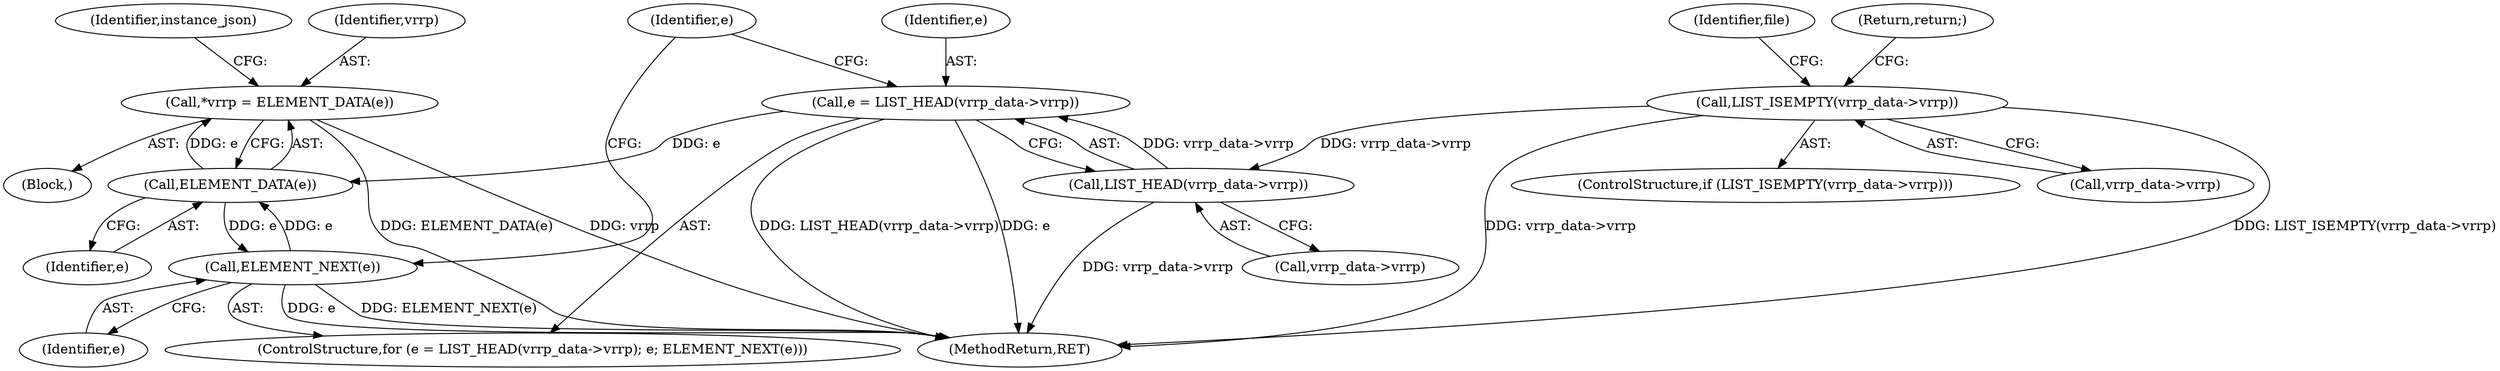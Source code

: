 digraph "0_keepalived_04f2d32871bb3b11d7dc024039952f2fe2750306_3@pointer" {
"1000153" [label="(Call,*vrrp = ELEMENT_DATA(e))"];
"1000155" [label="(Call,ELEMENT_DATA(e))"];
"1000139" [label="(Call,ELEMENT_NEXT(e))"];
"1000132" [label="(Call,e = LIST_HEAD(vrrp_data->vrrp))"];
"1000134" [label="(Call,LIST_HEAD(vrrp_data->vrrp))"];
"1000107" [label="(Call,LIST_ISEMPTY(vrrp_data->vrrp))"];
"1000960" [label="(MethodReturn,RET)"];
"1000133" [label="(Identifier,e)"];
"1000107" [label="(Call,LIST_ISEMPTY(vrrp_data->vrrp))"];
"1000106" [label="(ControlStructure,if (LIST_ISEMPTY(vrrp_data->vrrp)))"];
"1000140" [label="(Identifier,e)"];
"1000108" [label="(Call,vrrp_data->vrrp)"];
"1000156" [label="(Identifier,e)"];
"1000131" [label="(ControlStructure,for (e = LIST_HEAD(vrrp_data->vrrp); e; ELEMENT_NEXT(e)))"];
"1000135" [label="(Call,vrrp_data->vrrp)"];
"1000153" [label="(Call,*vrrp = ELEMENT_DATA(e))"];
"1000154" [label="(Identifier,vrrp)"];
"1000111" [label="(Return,return;)"];
"1000138" [label="(Identifier,e)"];
"1000155" [label="(Call,ELEMENT_DATA(e))"];
"1000139" [label="(Call,ELEMENT_NEXT(e))"];
"1000134" [label="(Call,LIST_HEAD(vrrp_data->vrrp))"];
"1000132" [label="(Call,e = LIST_HEAD(vrrp_data->vrrp))"];
"1000141" [label="(Block,)"];
"1000158" [label="(Identifier,instance_json)"];
"1000113" [label="(Identifier,file)"];
"1000153" -> "1000141"  [label="AST: "];
"1000153" -> "1000155"  [label="CFG: "];
"1000154" -> "1000153"  [label="AST: "];
"1000155" -> "1000153"  [label="AST: "];
"1000158" -> "1000153"  [label="CFG: "];
"1000153" -> "1000960"  [label="DDG: ELEMENT_DATA(e)"];
"1000153" -> "1000960"  [label="DDG: vrrp"];
"1000155" -> "1000153"  [label="DDG: e"];
"1000155" -> "1000156"  [label="CFG: "];
"1000156" -> "1000155"  [label="AST: "];
"1000155" -> "1000139"  [label="DDG: e"];
"1000139" -> "1000155"  [label="DDG: e"];
"1000132" -> "1000155"  [label="DDG: e"];
"1000139" -> "1000131"  [label="AST: "];
"1000139" -> "1000140"  [label="CFG: "];
"1000140" -> "1000139"  [label="AST: "];
"1000138" -> "1000139"  [label="CFG: "];
"1000139" -> "1000960"  [label="DDG: ELEMENT_NEXT(e)"];
"1000139" -> "1000960"  [label="DDG: e"];
"1000132" -> "1000131"  [label="AST: "];
"1000132" -> "1000134"  [label="CFG: "];
"1000133" -> "1000132"  [label="AST: "];
"1000134" -> "1000132"  [label="AST: "];
"1000138" -> "1000132"  [label="CFG: "];
"1000132" -> "1000960"  [label="DDG: LIST_HEAD(vrrp_data->vrrp)"];
"1000132" -> "1000960"  [label="DDG: e"];
"1000134" -> "1000132"  [label="DDG: vrrp_data->vrrp"];
"1000134" -> "1000135"  [label="CFG: "];
"1000135" -> "1000134"  [label="AST: "];
"1000134" -> "1000960"  [label="DDG: vrrp_data->vrrp"];
"1000107" -> "1000134"  [label="DDG: vrrp_data->vrrp"];
"1000107" -> "1000106"  [label="AST: "];
"1000107" -> "1000108"  [label="CFG: "];
"1000108" -> "1000107"  [label="AST: "];
"1000111" -> "1000107"  [label="CFG: "];
"1000113" -> "1000107"  [label="CFG: "];
"1000107" -> "1000960"  [label="DDG: vrrp_data->vrrp"];
"1000107" -> "1000960"  [label="DDG: LIST_ISEMPTY(vrrp_data->vrrp)"];
}
